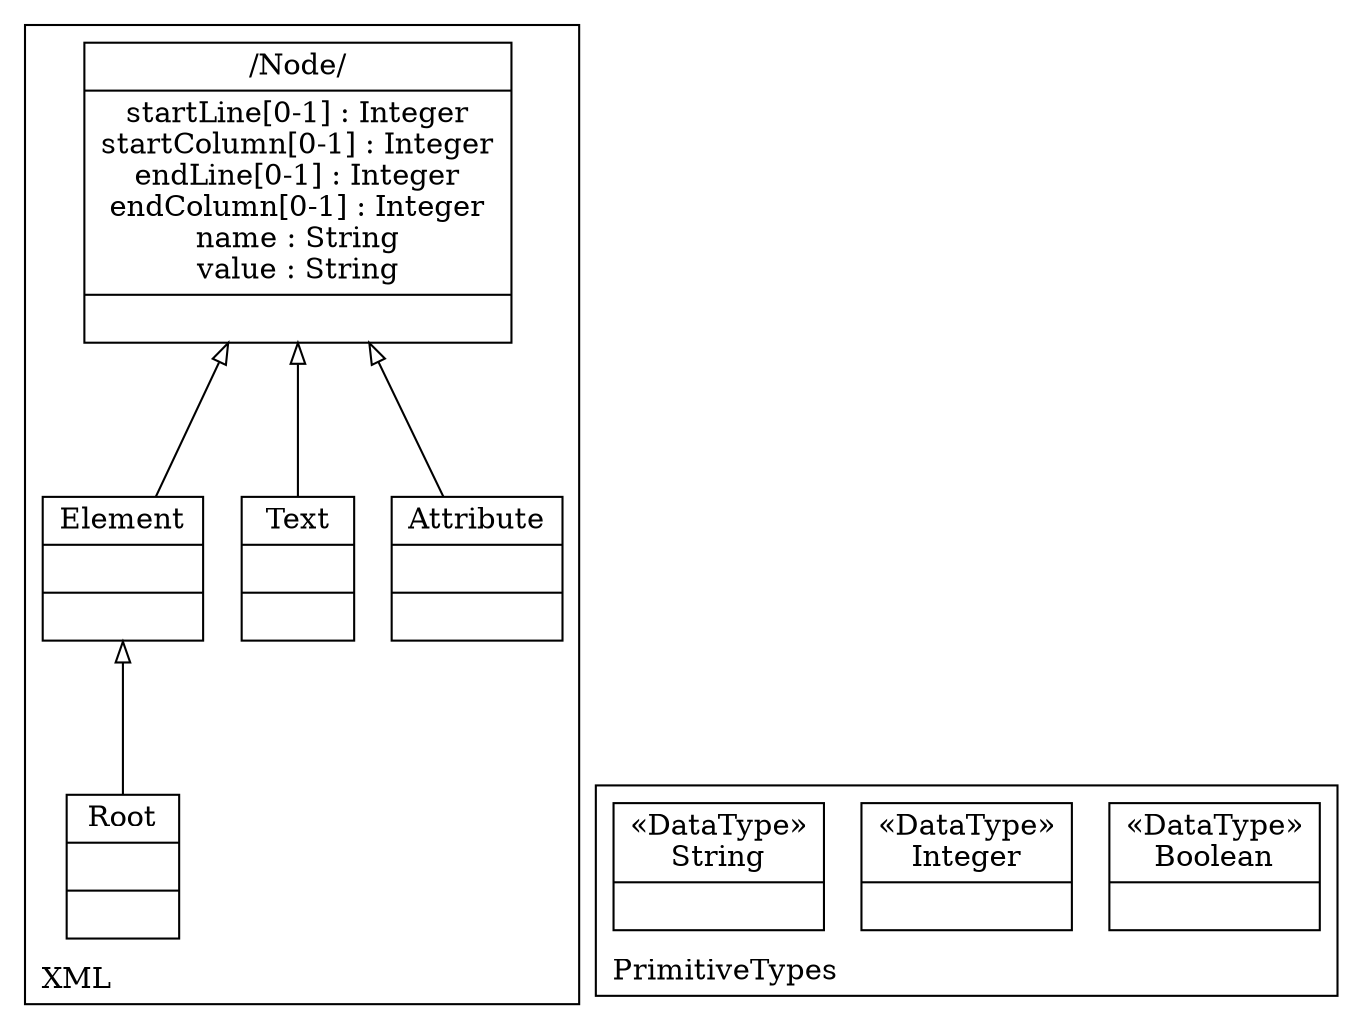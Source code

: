 digraph "KM3 Model in DOT" {
graph[rankdir=BT,labeljust=l,labelloc=t,nodeSep=0.75,compound=true];
 subgraph "cluster_XML"{
labelloc=t
color=black
label=XML
 node[shape=record];
"Node"[label="{/Node/|startLine[0-1] : Integer\nstartColumn[0-1] : Integer\nendLine[0-1] : Integer\nendColumn[0-1] : Integer\nname : String\nvalue : String| }"]
;
 node[shape=record];
Attribute[label="{Attribute| | }"]
 Attribute->"Node"[arrowhead=onormal,group="Node",minlen=2,constraint=true,]
;
 node[shape=record];
Text[label="{Text| | }"]
 Text->"Node"[arrowhead=onormal,group="Node",minlen=2,constraint=true,]
;
 node[shape=record];
Element[label="{Element| | }"]
 Element->"Node"[arrowhead=onormal,group="Node",minlen=2,constraint=true,]
;
 node[shape=record];
Root[label="{Root| | }"]
 Root->Element[arrowhead=onormal,group=Element,minlen=2,constraint=true,]
;

} subgraph "cluster_PrimitiveTypes"{
labelloc=t
color=black
label=PrimitiveTypes
 node[shape=record];
Boolean[label="{&#171;DataType&#187;\nBoolean|}"]
;
 node[shape=record];
Integer[label="{&#171;DataType&#187;\nInteger|}"]
;
 node[shape=record];
String[label="{&#171;DataType&#187;\nString|}"]
;

}
}